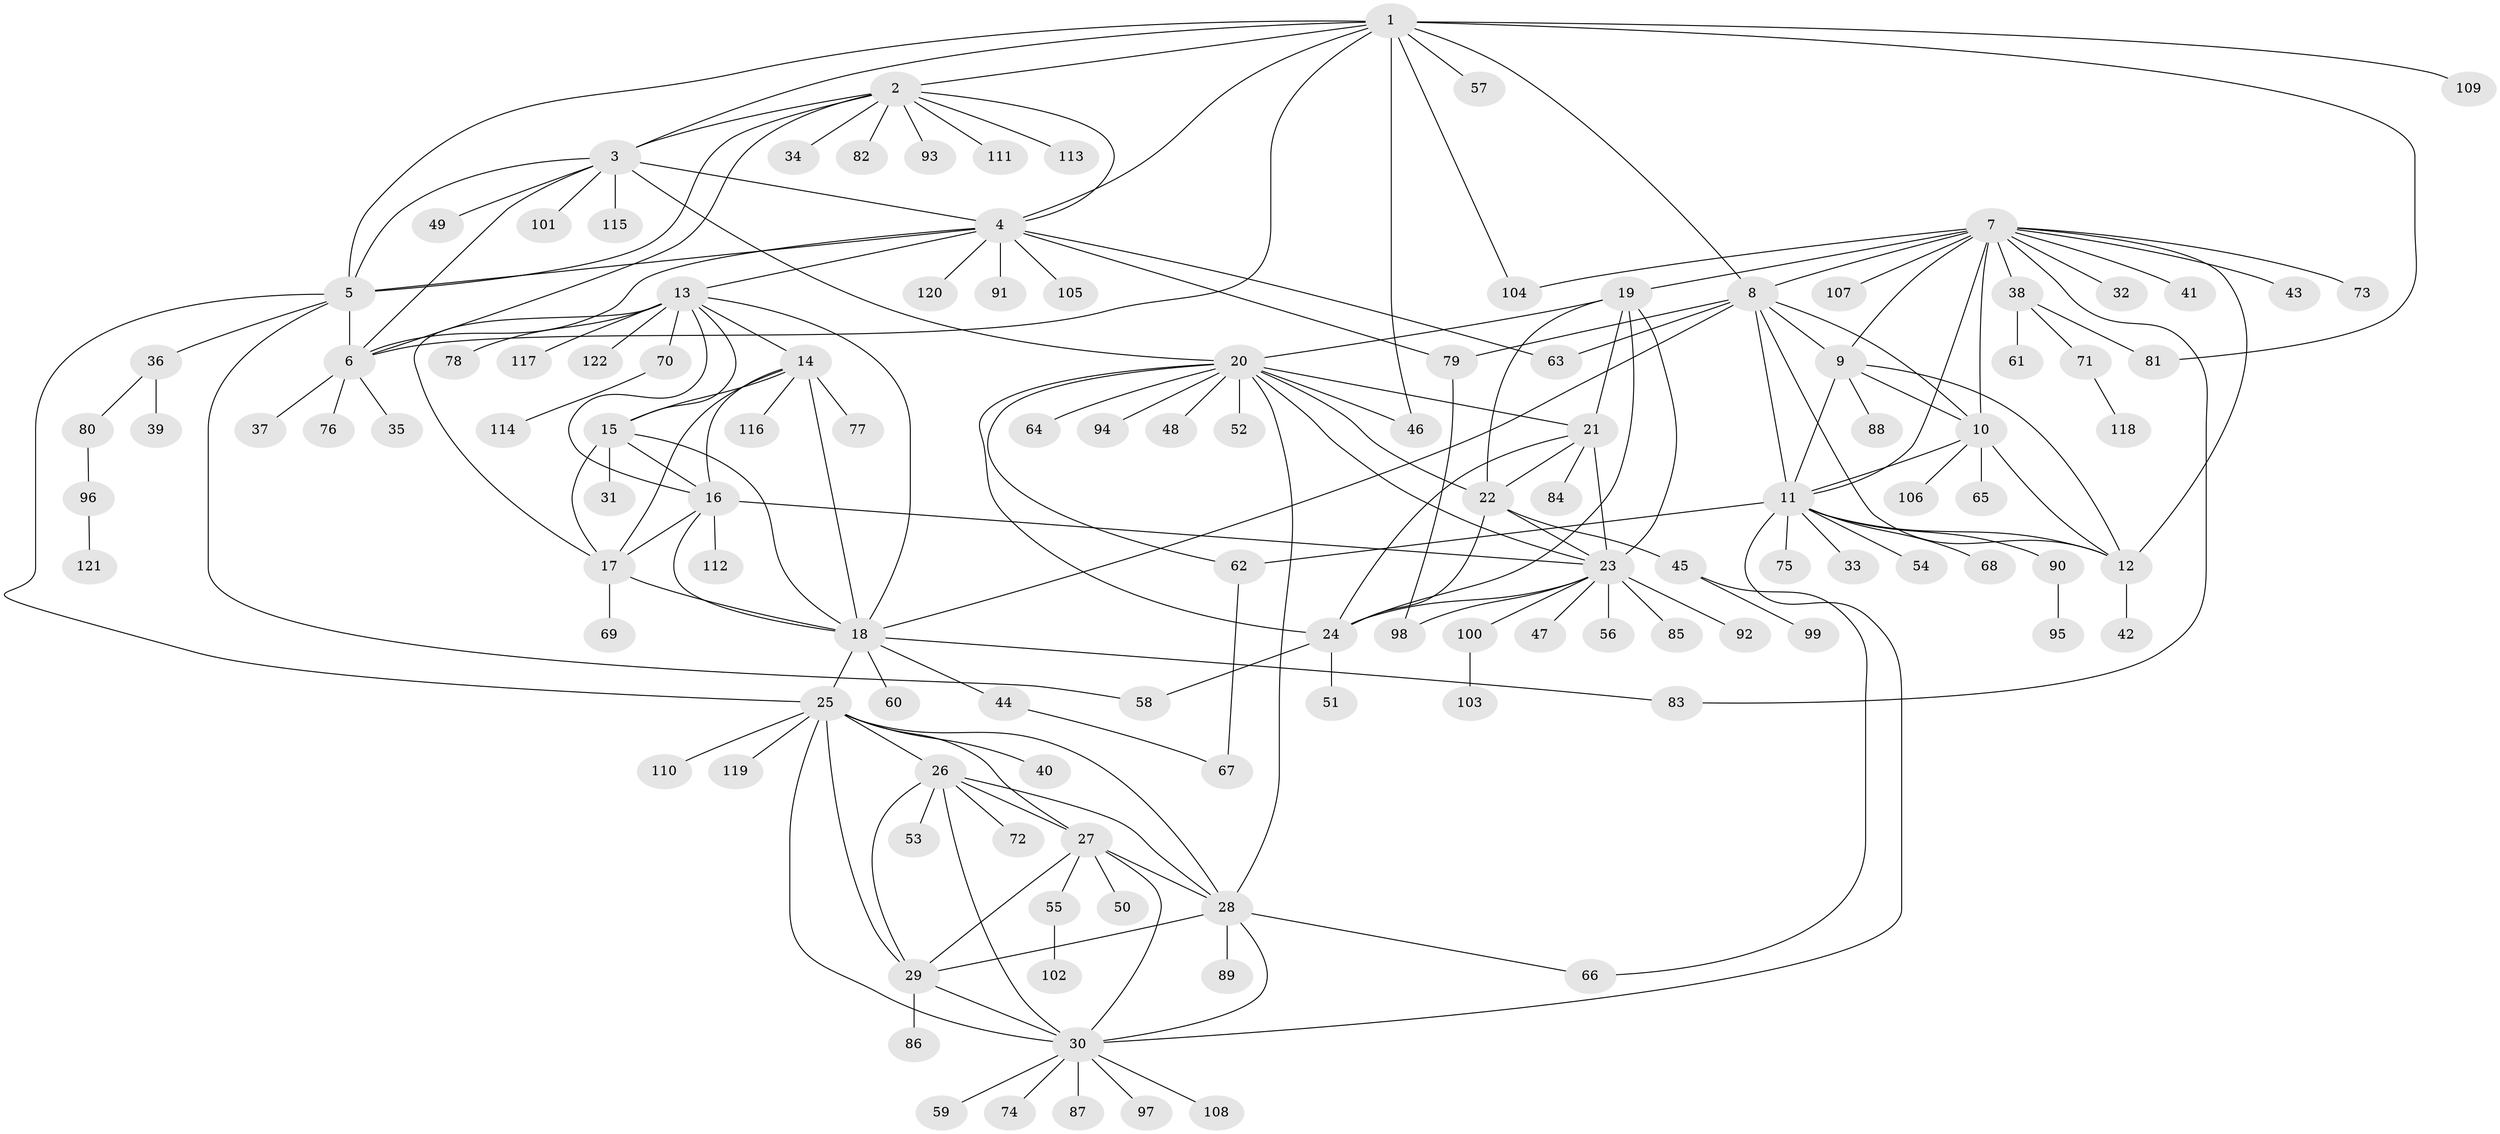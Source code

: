 // Generated by graph-tools (version 1.1) at 2025/11/02/27/25 16:11:29]
// undirected, 122 vertices, 188 edges
graph export_dot {
graph [start="1"]
  node [color=gray90,style=filled];
  1;
  2;
  3;
  4;
  5;
  6;
  7;
  8;
  9;
  10;
  11;
  12;
  13;
  14;
  15;
  16;
  17;
  18;
  19;
  20;
  21;
  22;
  23;
  24;
  25;
  26;
  27;
  28;
  29;
  30;
  31;
  32;
  33;
  34;
  35;
  36;
  37;
  38;
  39;
  40;
  41;
  42;
  43;
  44;
  45;
  46;
  47;
  48;
  49;
  50;
  51;
  52;
  53;
  54;
  55;
  56;
  57;
  58;
  59;
  60;
  61;
  62;
  63;
  64;
  65;
  66;
  67;
  68;
  69;
  70;
  71;
  72;
  73;
  74;
  75;
  76;
  77;
  78;
  79;
  80;
  81;
  82;
  83;
  84;
  85;
  86;
  87;
  88;
  89;
  90;
  91;
  92;
  93;
  94;
  95;
  96;
  97;
  98;
  99;
  100;
  101;
  102;
  103;
  104;
  105;
  106;
  107;
  108;
  109;
  110;
  111;
  112;
  113;
  114;
  115;
  116;
  117;
  118;
  119;
  120;
  121;
  122;
  1 -- 2;
  1 -- 3;
  1 -- 4;
  1 -- 5;
  1 -- 6;
  1 -- 8;
  1 -- 46;
  1 -- 57;
  1 -- 81;
  1 -- 104;
  1 -- 109;
  2 -- 3;
  2 -- 4;
  2 -- 5;
  2 -- 6;
  2 -- 34;
  2 -- 82;
  2 -- 93;
  2 -- 111;
  2 -- 113;
  3 -- 4;
  3 -- 5;
  3 -- 6;
  3 -- 20;
  3 -- 49;
  3 -- 101;
  3 -- 115;
  4 -- 5;
  4 -- 6;
  4 -- 13;
  4 -- 63;
  4 -- 79;
  4 -- 91;
  4 -- 105;
  4 -- 120;
  5 -- 6;
  5 -- 25;
  5 -- 36;
  5 -- 58;
  6 -- 35;
  6 -- 37;
  6 -- 76;
  7 -- 8;
  7 -- 9;
  7 -- 10;
  7 -- 11;
  7 -- 12;
  7 -- 19;
  7 -- 32;
  7 -- 38;
  7 -- 41;
  7 -- 43;
  7 -- 73;
  7 -- 83;
  7 -- 104;
  7 -- 107;
  8 -- 9;
  8 -- 10;
  8 -- 11;
  8 -- 12;
  8 -- 18;
  8 -- 63;
  8 -- 79;
  9 -- 10;
  9 -- 11;
  9 -- 12;
  9 -- 88;
  10 -- 11;
  10 -- 12;
  10 -- 65;
  10 -- 106;
  11 -- 12;
  11 -- 30;
  11 -- 33;
  11 -- 54;
  11 -- 62;
  11 -- 68;
  11 -- 75;
  11 -- 90;
  12 -- 42;
  13 -- 14;
  13 -- 15;
  13 -- 16;
  13 -- 17;
  13 -- 18;
  13 -- 70;
  13 -- 78;
  13 -- 117;
  13 -- 122;
  14 -- 15;
  14 -- 16;
  14 -- 17;
  14 -- 18;
  14 -- 77;
  14 -- 116;
  15 -- 16;
  15 -- 17;
  15 -- 18;
  15 -- 31;
  16 -- 17;
  16 -- 18;
  16 -- 23;
  16 -- 112;
  17 -- 18;
  17 -- 69;
  18 -- 25;
  18 -- 44;
  18 -- 60;
  18 -- 83;
  19 -- 20;
  19 -- 21;
  19 -- 22;
  19 -- 23;
  19 -- 24;
  20 -- 21;
  20 -- 22;
  20 -- 23;
  20 -- 24;
  20 -- 28;
  20 -- 46;
  20 -- 48;
  20 -- 52;
  20 -- 62;
  20 -- 64;
  20 -- 94;
  21 -- 22;
  21 -- 23;
  21 -- 24;
  21 -- 84;
  22 -- 23;
  22 -- 24;
  22 -- 45;
  23 -- 24;
  23 -- 47;
  23 -- 56;
  23 -- 85;
  23 -- 92;
  23 -- 98;
  23 -- 100;
  24 -- 51;
  24 -- 58;
  25 -- 26;
  25 -- 27;
  25 -- 28;
  25 -- 29;
  25 -- 30;
  25 -- 40;
  25 -- 110;
  25 -- 119;
  26 -- 27;
  26 -- 28;
  26 -- 29;
  26 -- 30;
  26 -- 53;
  26 -- 72;
  27 -- 28;
  27 -- 29;
  27 -- 30;
  27 -- 50;
  27 -- 55;
  28 -- 29;
  28 -- 30;
  28 -- 66;
  28 -- 89;
  29 -- 30;
  29 -- 86;
  30 -- 59;
  30 -- 74;
  30 -- 87;
  30 -- 97;
  30 -- 108;
  36 -- 39;
  36 -- 80;
  38 -- 61;
  38 -- 71;
  38 -- 81;
  44 -- 67;
  45 -- 66;
  45 -- 99;
  55 -- 102;
  62 -- 67;
  70 -- 114;
  71 -- 118;
  79 -- 98;
  80 -- 96;
  90 -- 95;
  96 -- 121;
  100 -- 103;
}
